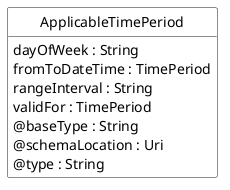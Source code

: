 @startuml
hide circle
hide methods
hide stereotype
show <<Enumeration>> stereotype
skinparam class {
   BackgroundColor<<Enumeration>> #E6F5F7
   BackgroundColor<<Ref>> #FFFFE0
   BackgroundColor<<Pivot>> #FFFFFFF
   BackgroundColor<<SimpleType>> #E2F0DA
   BackgroundColor #FCF2E3
}

class ApplicableTimePeriod <<Pivot>> {
    dayOfWeek : String
    fromToDateTime : TimePeriod
    rangeInterval : String
    validFor : TimePeriod
    @baseType : String
    @schemaLocation : Uri
    @type : String
}


@enduml